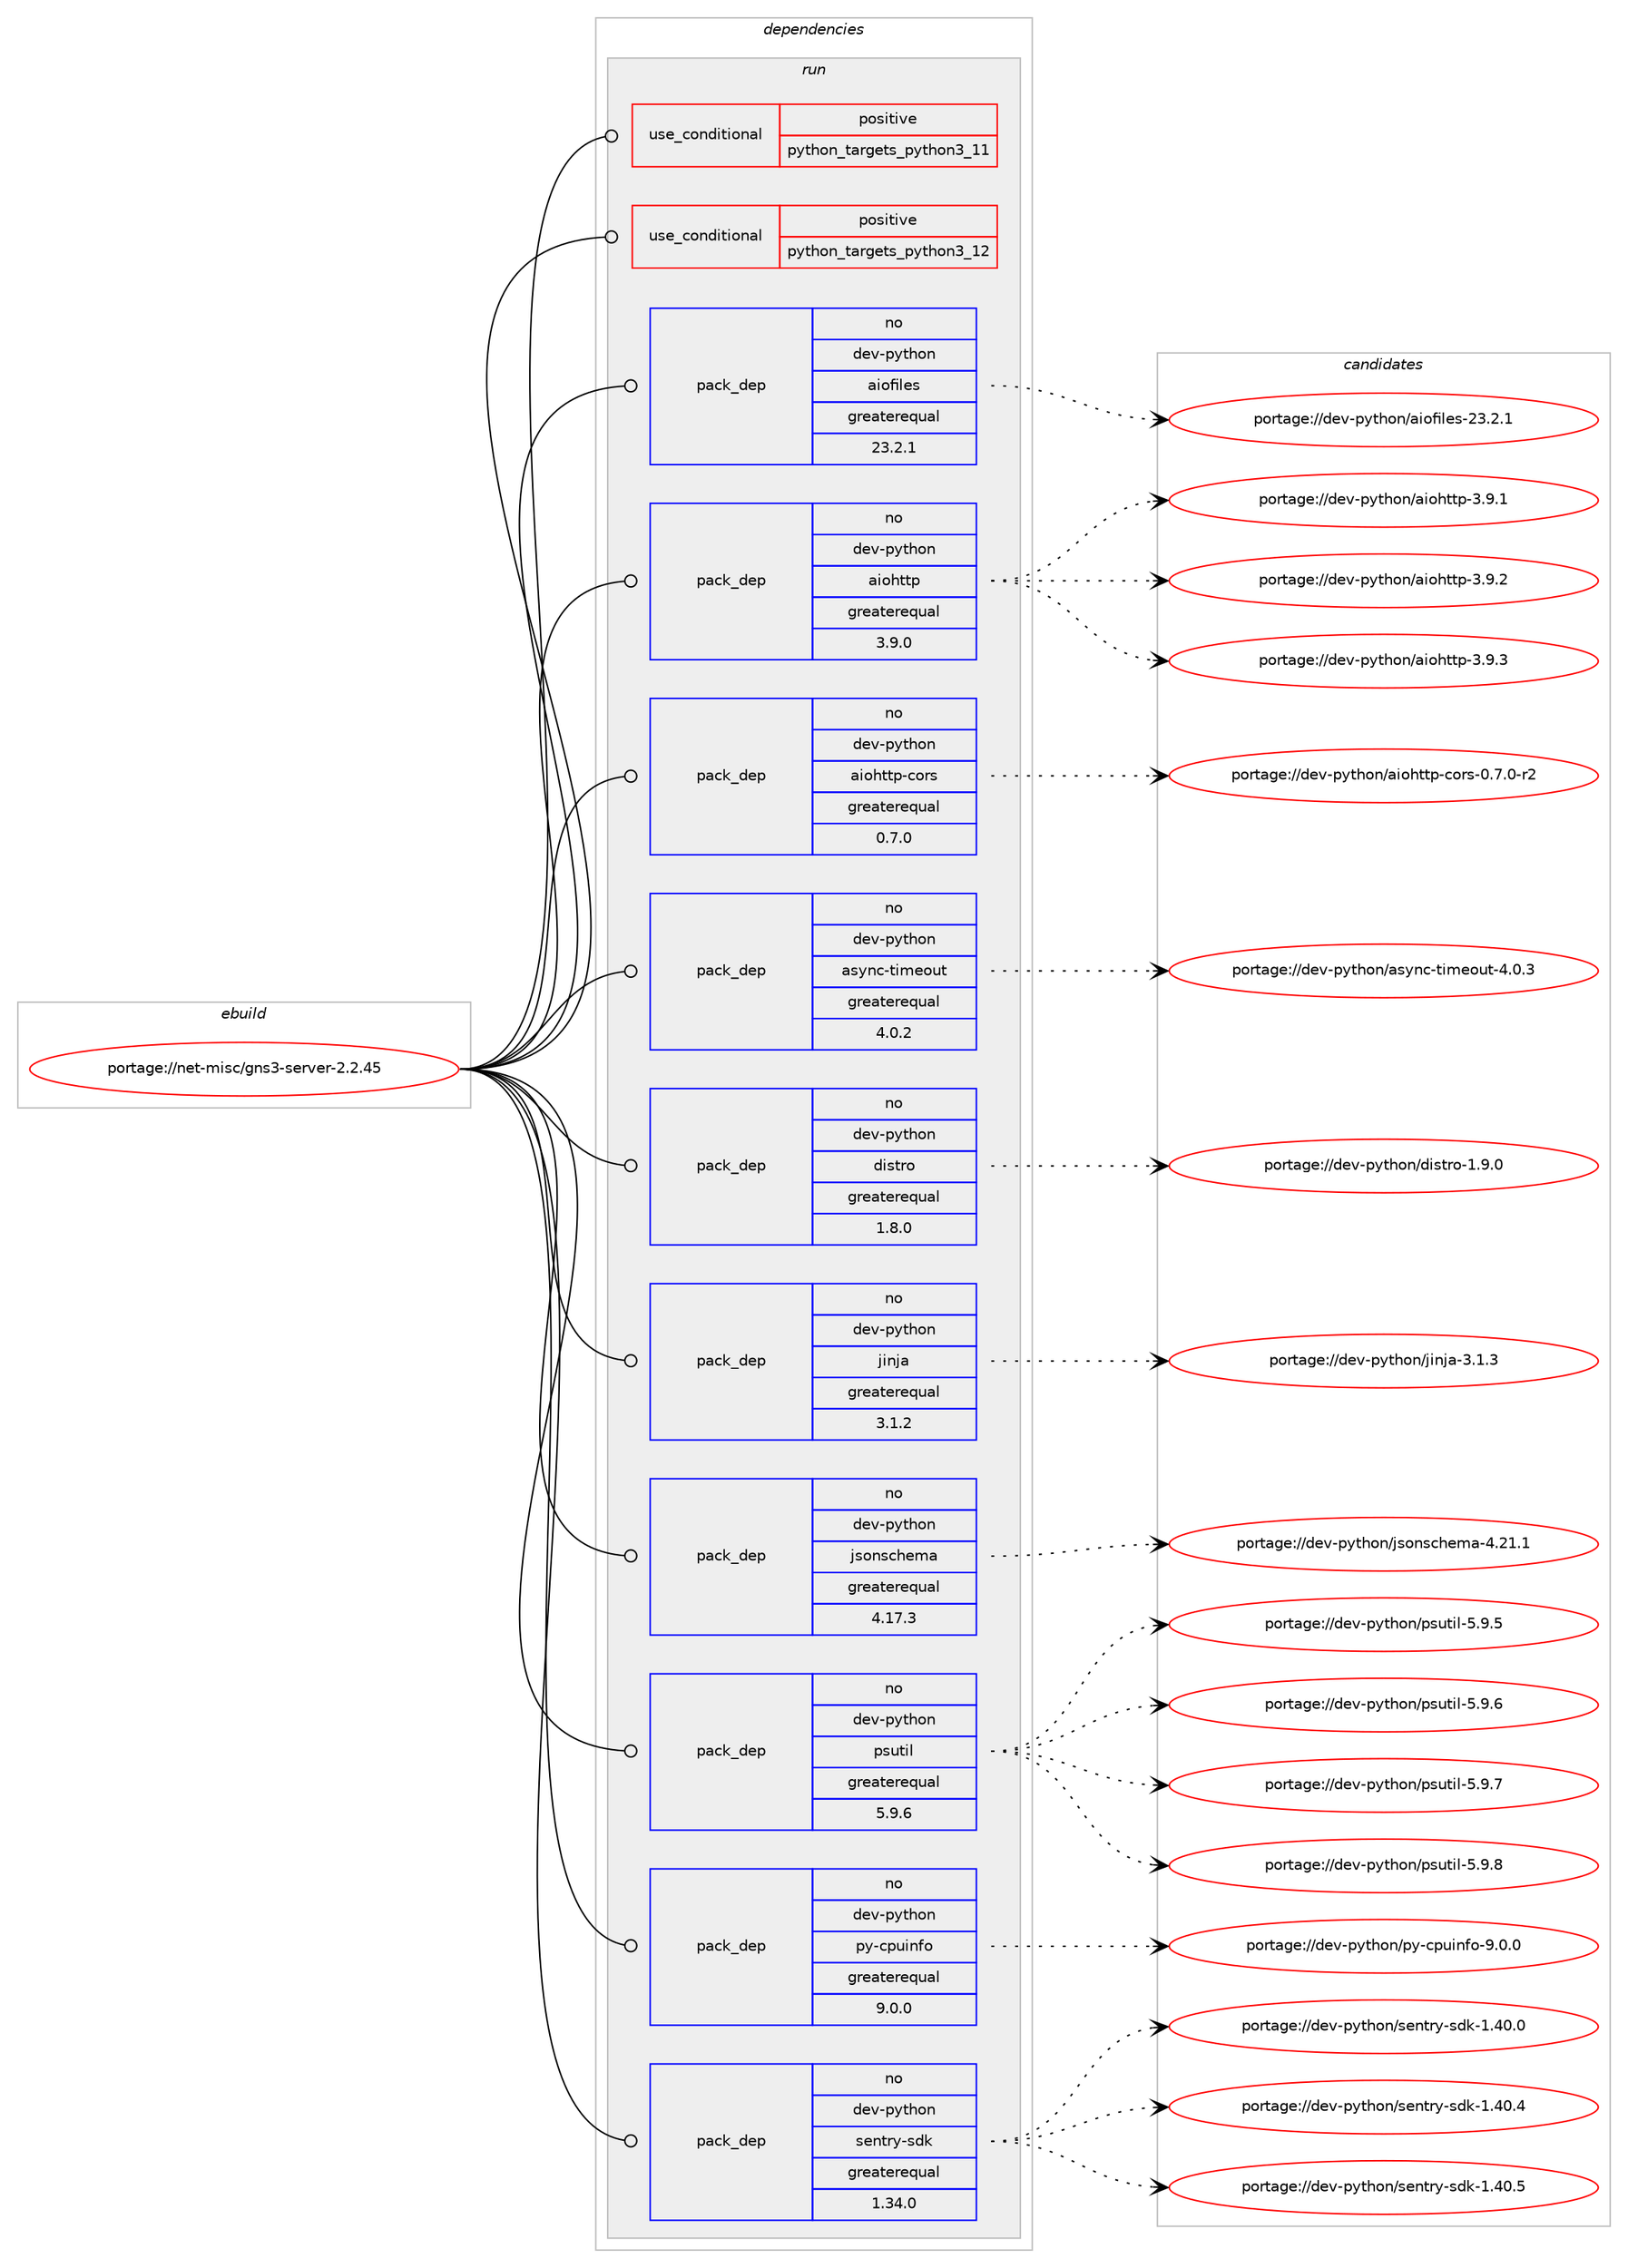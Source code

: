 digraph prolog {

# *************
# Graph options
# *************

newrank=true;
concentrate=true;
compound=true;
graph [rankdir=LR,fontname=Helvetica,fontsize=10,ranksep=1.5];#, ranksep=2.5, nodesep=0.2];
edge  [arrowhead=vee];
node  [fontname=Helvetica,fontsize=10];

# **********
# The ebuild
# **********

subgraph cluster_leftcol {
color=gray;
rank=same;
label=<<i>ebuild</i>>;
id [label="portage://net-misc/gns3-server-2.2.45", color=red, width=4, href="../net-misc/gns3-server-2.2.45.svg"];
}

# ****************
# The dependencies
# ****************

subgraph cluster_midcol {
color=gray;
label=<<i>dependencies</i>>;
subgraph cluster_compile {
fillcolor="#eeeeee";
style=filled;
label=<<i>compile</i>>;
}
subgraph cluster_compileandrun {
fillcolor="#eeeeee";
style=filled;
label=<<i>compile and run</i>>;
}
subgraph cluster_run {
fillcolor="#eeeeee";
style=filled;
label=<<i>run</i>>;
subgraph cond5832 {
dependency8635 [label=<<TABLE BORDER="0" CELLBORDER="1" CELLSPACING="0" CELLPADDING="4"><TR><TD ROWSPAN="3" CELLPADDING="10">use_conditional</TD></TR><TR><TD>positive</TD></TR><TR><TD>python_targets_python3_11</TD></TR></TABLE>>, shape=none, color=red];
# *** BEGIN UNKNOWN DEPENDENCY TYPE (TODO) ***
# dependency8635 -> package_dependency(portage://net-misc/gns3-server-2.2.45,run,no,dev-lang,python,none,[,,],[slot(3.11)],[])
# *** END UNKNOWN DEPENDENCY TYPE (TODO) ***

}
id:e -> dependency8635:w [weight=20,style="solid",arrowhead="odot"];
subgraph cond5833 {
dependency8636 [label=<<TABLE BORDER="0" CELLBORDER="1" CELLSPACING="0" CELLPADDING="4"><TR><TD ROWSPAN="3" CELLPADDING="10">use_conditional</TD></TR><TR><TD>positive</TD></TR><TR><TD>python_targets_python3_12</TD></TR></TABLE>>, shape=none, color=red];
# *** BEGIN UNKNOWN DEPENDENCY TYPE (TODO) ***
# dependency8636 -> package_dependency(portage://net-misc/gns3-server-2.2.45,run,no,dev-lang,python,none,[,,],[slot(3.12)],[])
# *** END UNKNOWN DEPENDENCY TYPE (TODO) ***

}
id:e -> dependency8636:w [weight=20,style="solid",arrowhead="odot"];
# *** BEGIN UNKNOWN DEPENDENCY TYPE (TODO) ***
# id -> package_dependency(portage://net-misc/gns3-server-2.2.45,run,no,acct-group,gns3,none,[,,],[],[])
# *** END UNKNOWN DEPENDENCY TYPE (TODO) ***

# *** BEGIN UNKNOWN DEPENDENCY TYPE (TODO) ***
# id -> package_dependency(portage://net-misc/gns3-server-2.2.45,run,no,acct-user,gns3,none,[,,],[],[])
# *** END UNKNOWN DEPENDENCY TYPE (TODO) ***

# *** BEGIN UNKNOWN DEPENDENCY TYPE (TODO) ***
# id -> package_dependency(portage://net-misc/gns3-server-2.2.45,run,no,app-emulation,dynamips,none,[,,],[],[])
# *** END UNKNOWN DEPENDENCY TYPE (TODO) ***

subgraph pack2741 {
dependency8637 [label=<<TABLE BORDER="0" CELLBORDER="1" CELLSPACING="0" CELLPADDING="4" WIDTH="220"><TR><TD ROWSPAN="6" CELLPADDING="30">pack_dep</TD></TR><TR><TD WIDTH="110">no</TD></TR><TR><TD>dev-python</TD></TR><TR><TD>aiofiles</TD></TR><TR><TD>greaterequal</TD></TR><TR><TD>23.2.1</TD></TR></TABLE>>, shape=none, color=blue];
}
id:e -> dependency8637:w [weight=20,style="solid",arrowhead="odot"];
subgraph pack2742 {
dependency8638 [label=<<TABLE BORDER="0" CELLBORDER="1" CELLSPACING="0" CELLPADDING="4" WIDTH="220"><TR><TD ROWSPAN="6" CELLPADDING="30">pack_dep</TD></TR><TR><TD WIDTH="110">no</TD></TR><TR><TD>dev-python</TD></TR><TR><TD>aiohttp</TD></TR><TR><TD>greaterequal</TD></TR><TR><TD>3.9.0</TD></TR></TABLE>>, shape=none, color=blue];
}
id:e -> dependency8638:w [weight=20,style="solid",arrowhead="odot"];
subgraph pack2743 {
dependency8639 [label=<<TABLE BORDER="0" CELLBORDER="1" CELLSPACING="0" CELLPADDING="4" WIDTH="220"><TR><TD ROWSPAN="6" CELLPADDING="30">pack_dep</TD></TR><TR><TD WIDTH="110">no</TD></TR><TR><TD>dev-python</TD></TR><TR><TD>aiohttp-cors</TD></TR><TR><TD>greaterequal</TD></TR><TR><TD>0.7.0</TD></TR></TABLE>>, shape=none, color=blue];
}
id:e -> dependency8639:w [weight=20,style="solid",arrowhead="odot"];
subgraph pack2744 {
dependency8640 [label=<<TABLE BORDER="0" CELLBORDER="1" CELLSPACING="0" CELLPADDING="4" WIDTH="220"><TR><TD ROWSPAN="6" CELLPADDING="30">pack_dep</TD></TR><TR><TD WIDTH="110">no</TD></TR><TR><TD>dev-python</TD></TR><TR><TD>async-timeout</TD></TR><TR><TD>greaterequal</TD></TR><TR><TD>4.0.2</TD></TR></TABLE>>, shape=none, color=blue];
}
id:e -> dependency8640:w [weight=20,style="solid",arrowhead="odot"];
subgraph pack2745 {
dependency8641 [label=<<TABLE BORDER="0" CELLBORDER="1" CELLSPACING="0" CELLPADDING="4" WIDTH="220"><TR><TD ROWSPAN="6" CELLPADDING="30">pack_dep</TD></TR><TR><TD WIDTH="110">no</TD></TR><TR><TD>dev-python</TD></TR><TR><TD>distro</TD></TR><TR><TD>greaterequal</TD></TR><TR><TD>1.8.0</TD></TR></TABLE>>, shape=none, color=blue];
}
id:e -> dependency8641:w [weight=20,style="solid",arrowhead="odot"];
subgraph pack2746 {
dependency8642 [label=<<TABLE BORDER="0" CELLBORDER="1" CELLSPACING="0" CELLPADDING="4" WIDTH="220"><TR><TD ROWSPAN="6" CELLPADDING="30">pack_dep</TD></TR><TR><TD WIDTH="110">no</TD></TR><TR><TD>dev-python</TD></TR><TR><TD>jinja</TD></TR><TR><TD>greaterequal</TD></TR><TR><TD>3.1.2</TD></TR></TABLE>>, shape=none, color=blue];
}
id:e -> dependency8642:w [weight=20,style="solid",arrowhead="odot"];
subgraph pack2747 {
dependency8643 [label=<<TABLE BORDER="0" CELLBORDER="1" CELLSPACING="0" CELLPADDING="4" WIDTH="220"><TR><TD ROWSPAN="6" CELLPADDING="30">pack_dep</TD></TR><TR><TD WIDTH="110">no</TD></TR><TR><TD>dev-python</TD></TR><TR><TD>jsonschema</TD></TR><TR><TD>greaterequal</TD></TR><TR><TD>4.17.3</TD></TR></TABLE>>, shape=none, color=blue];
}
id:e -> dependency8643:w [weight=20,style="solid",arrowhead="odot"];
subgraph pack2748 {
dependency8644 [label=<<TABLE BORDER="0" CELLBORDER="1" CELLSPACING="0" CELLPADDING="4" WIDTH="220"><TR><TD ROWSPAN="6" CELLPADDING="30">pack_dep</TD></TR><TR><TD WIDTH="110">no</TD></TR><TR><TD>dev-python</TD></TR><TR><TD>psutil</TD></TR><TR><TD>greaterequal</TD></TR><TR><TD>5.9.6</TD></TR></TABLE>>, shape=none, color=blue];
}
id:e -> dependency8644:w [weight=20,style="solid",arrowhead="odot"];
subgraph pack2749 {
dependency8645 [label=<<TABLE BORDER="0" CELLBORDER="1" CELLSPACING="0" CELLPADDING="4" WIDTH="220"><TR><TD ROWSPAN="6" CELLPADDING="30">pack_dep</TD></TR><TR><TD WIDTH="110">no</TD></TR><TR><TD>dev-python</TD></TR><TR><TD>py-cpuinfo</TD></TR><TR><TD>greaterequal</TD></TR><TR><TD>9.0.0</TD></TR></TABLE>>, shape=none, color=blue];
}
id:e -> dependency8645:w [weight=20,style="solid",arrowhead="odot"];
subgraph pack2750 {
dependency8646 [label=<<TABLE BORDER="0" CELLBORDER="1" CELLSPACING="0" CELLPADDING="4" WIDTH="220"><TR><TD ROWSPAN="6" CELLPADDING="30">pack_dep</TD></TR><TR><TD WIDTH="110">no</TD></TR><TR><TD>dev-python</TD></TR><TR><TD>sentry-sdk</TD></TR><TR><TD>greaterequal</TD></TR><TR><TD>1.34.0</TD></TR></TABLE>>, shape=none, color=blue];
}
id:e -> dependency8646:w [weight=20,style="solid",arrowhead="odot"];
# *** BEGIN UNKNOWN DEPENDENCY TYPE (TODO) ***
# id -> package_dependency(portage://net-misc/gns3-server-2.2.45,run,no,net-misc,ubridge,none,[,,],[],[])
# *** END UNKNOWN DEPENDENCY TYPE (TODO) ***

# *** BEGIN UNKNOWN DEPENDENCY TYPE (TODO) ***
# id -> package_dependency(portage://net-misc/gns3-server-2.2.45,run,no,sys-apps,busybox,none,[,,],[],[use(enable(static),none)])
# *** END UNKNOWN DEPENDENCY TYPE (TODO) ***

}
}

# **************
# The candidates
# **************

subgraph cluster_choices {
rank=same;
color=gray;
label=<<i>candidates</i>>;

subgraph choice2741 {
color=black;
nodesep=1;
choice10010111845112121116104111110479710511110210510810111545505146504649 [label="portage://dev-python/aiofiles-23.2.1", color=red, width=4,href="../dev-python/aiofiles-23.2.1.svg"];
dependency8637:e -> choice10010111845112121116104111110479710511110210510810111545505146504649:w [style=dotted,weight="100"];
}
subgraph choice2742 {
color=black;
nodesep=1;
choice100101118451121211161041111104797105111104116116112455146574649 [label="portage://dev-python/aiohttp-3.9.1", color=red, width=4,href="../dev-python/aiohttp-3.9.1.svg"];
choice100101118451121211161041111104797105111104116116112455146574650 [label="portage://dev-python/aiohttp-3.9.2", color=red, width=4,href="../dev-python/aiohttp-3.9.2.svg"];
choice100101118451121211161041111104797105111104116116112455146574651 [label="portage://dev-python/aiohttp-3.9.3", color=red, width=4,href="../dev-python/aiohttp-3.9.3.svg"];
dependency8638:e -> choice100101118451121211161041111104797105111104116116112455146574649:w [style=dotted,weight="100"];
dependency8638:e -> choice100101118451121211161041111104797105111104116116112455146574650:w [style=dotted,weight="100"];
dependency8638:e -> choice100101118451121211161041111104797105111104116116112455146574651:w [style=dotted,weight="100"];
}
subgraph choice2743 {
color=black;
nodesep=1;
choice10010111845112121116104111110479710511110411611611245991111141154548465546484511450 [label="portage://dev-python/aiohttp-cors-0.7.0-r2", color=red, width=4,href="../dev-python/aiohttp-cors-0.7.0-r2.svg"];
dependency8639:e -> choice10010111845112121116104111110479710511110411611611245991111141154548465546484511450:w [style=dotted,weight="100"];
}
subgraph choice2744 {
color=black;
nodesep=1;
choice1001011184511212111610411111047971151211109945116105109101111117116455246484651 [label="portage://dev-python/async-timeout-4.0.3", color=red, width=4,href="../dev-python/async-timeout-4.0.3.svg"];
dependency8640:e -> choice1001011184511212111610411111047971151211109945116105109101111117116455246484651:w [style=dotted,weight="100"];
}
subgraph choice2745 {
color=black;
nodesep=1;
choice1001011184511212111610411111047100105115116114111454946574648 [label="portage://dev-python/distro-1.9.0", color=red, width=4,href="../dev-python/distro-1.9.0.svg"];
dependency8641:e -> choice1001011184511212111610411111047100105115116114111454946574648:w [style=dotted,weight="100"];
}
subgraph choice2746 {
color=black;
nodesep=1;
choice100101118451121211161041111104710610511010697455146494651 [label="portage://dev-python/jinja-3.1.3", color=red, width=4,href="../dev-python/jinja-3.1.3.svg"];
dependency8642:e -> choice100101118451121211161041111104710610511010697455146494651:w [style=dotted,weight="100"];
}
subgraph choice2747 {
color=black;
nodesep=1;
choice1001011184511212111610411111047106115111110115991041011099745524650494649 [label="portage://dev-python/jsonschema-4.21.1", color=red, width=4,href="../dev-python/jsonschema-4.21.1.svg"];
dependency8643:e -> choice1001011184511212111610411111047106115111110115991041011099745524650494649:w [style=dotted,weight="100"];
}
subgraph choice2748 {
color=black;
nodesep=1;
choice1001011184511212111610411111047112115117116105108455346574653 [label="portage://dev-python/psutil-5.9.5", color=red, width=4,href="../dev-python/psutil-5.9.5.svg"];
choice1001011184511212111610411111047112115117116105108455346574654 [label="portage://dev-python/psutil-5.9.6", color=red, width=4,href="../dev-python/psutil-5.9.6.svg"];
choice1001011184511212111610411111047112115117116105108455346574655 [label="portage://dev-python/psutil-5.9.7", color=red, width=4,href="../dev-python/psutil-5.9.7.svg"];
choice1001011184511212111610411111047112115117116105108455346574656 [label="portage://dev-python/psutil-5.9.8", color=red, width=4,href="../dev-python/psutil-5.9.8.svg"];
dependency8644:e -> choice1001011184511212111610411111047112115117116105108455346574653:w [style=dotted,weight="100"];
dependency8644:e -> choice1001011184511212111610411111047112115117116105108455346574654:w [style=dotted,weight="100"];
dependency8644:e -> choice1001011184511212111610411111047112115117116105108455346574655:w [style=dotted,weight="100"];
dependency8644:e -> choice1001011184511212111610411111047112115117116105108455346574656:w [style=dotted,weight="100"];
}
subgraph choice2749 {
color=black;
nodesep=1;
choice10010111845112121116104111110471121214599112117105110102111455746484648 [label="portage://dev-python/py-cpuinfo-9.0.0", color=red, width=4,href="../dev-python/py-cpuinfo-9.0.0.svg"];
dependency8645:e -> choice10010111845112121116104111110471121214599112117105110102111455746484648:w [style=dotted,weight="100"];
}
subgraph choice2750 {
color=black;
nodesep=1;
choice10010111845112121116104111110471151011101161141214511510010745494652484648 [label="portage://dev-python/sentry-sdk-1.40.0", color=red, width=4,href="../dev-python/sentry-sdk-1.40.0.svg"];
choice10010111845112121116104111110471151011101161141214511510010745494652484652 [label="portage://dev-python/sentry-sdk-1.40.4", color=red, width=4,href="../dev-python/sentry-sdk-1.40.4.svg"];
choice10010111845112121116104111110471151011101161141214511510010745494652484653 [label="portage://dev-python/sentry-sdk-1.40.5", color=red, width=4,href="../dev-python/sentry-sdk-1.40.5.svg"];
dependency8646:e -> choice10010111845112121116104111110471151011101161141214511510010745494652484648:w [style=dotted,weight="100"];
dependency8646:e -> choice10010111845112121116104111110471151011101161141214511510010745494652484652:w [style=dotted,weight="100"];
dependency8646:e -> choice10010111845112121116104111110471151011101161141214511510010745494652484653:w [style=dotted,weight="100"];
}
}

}
